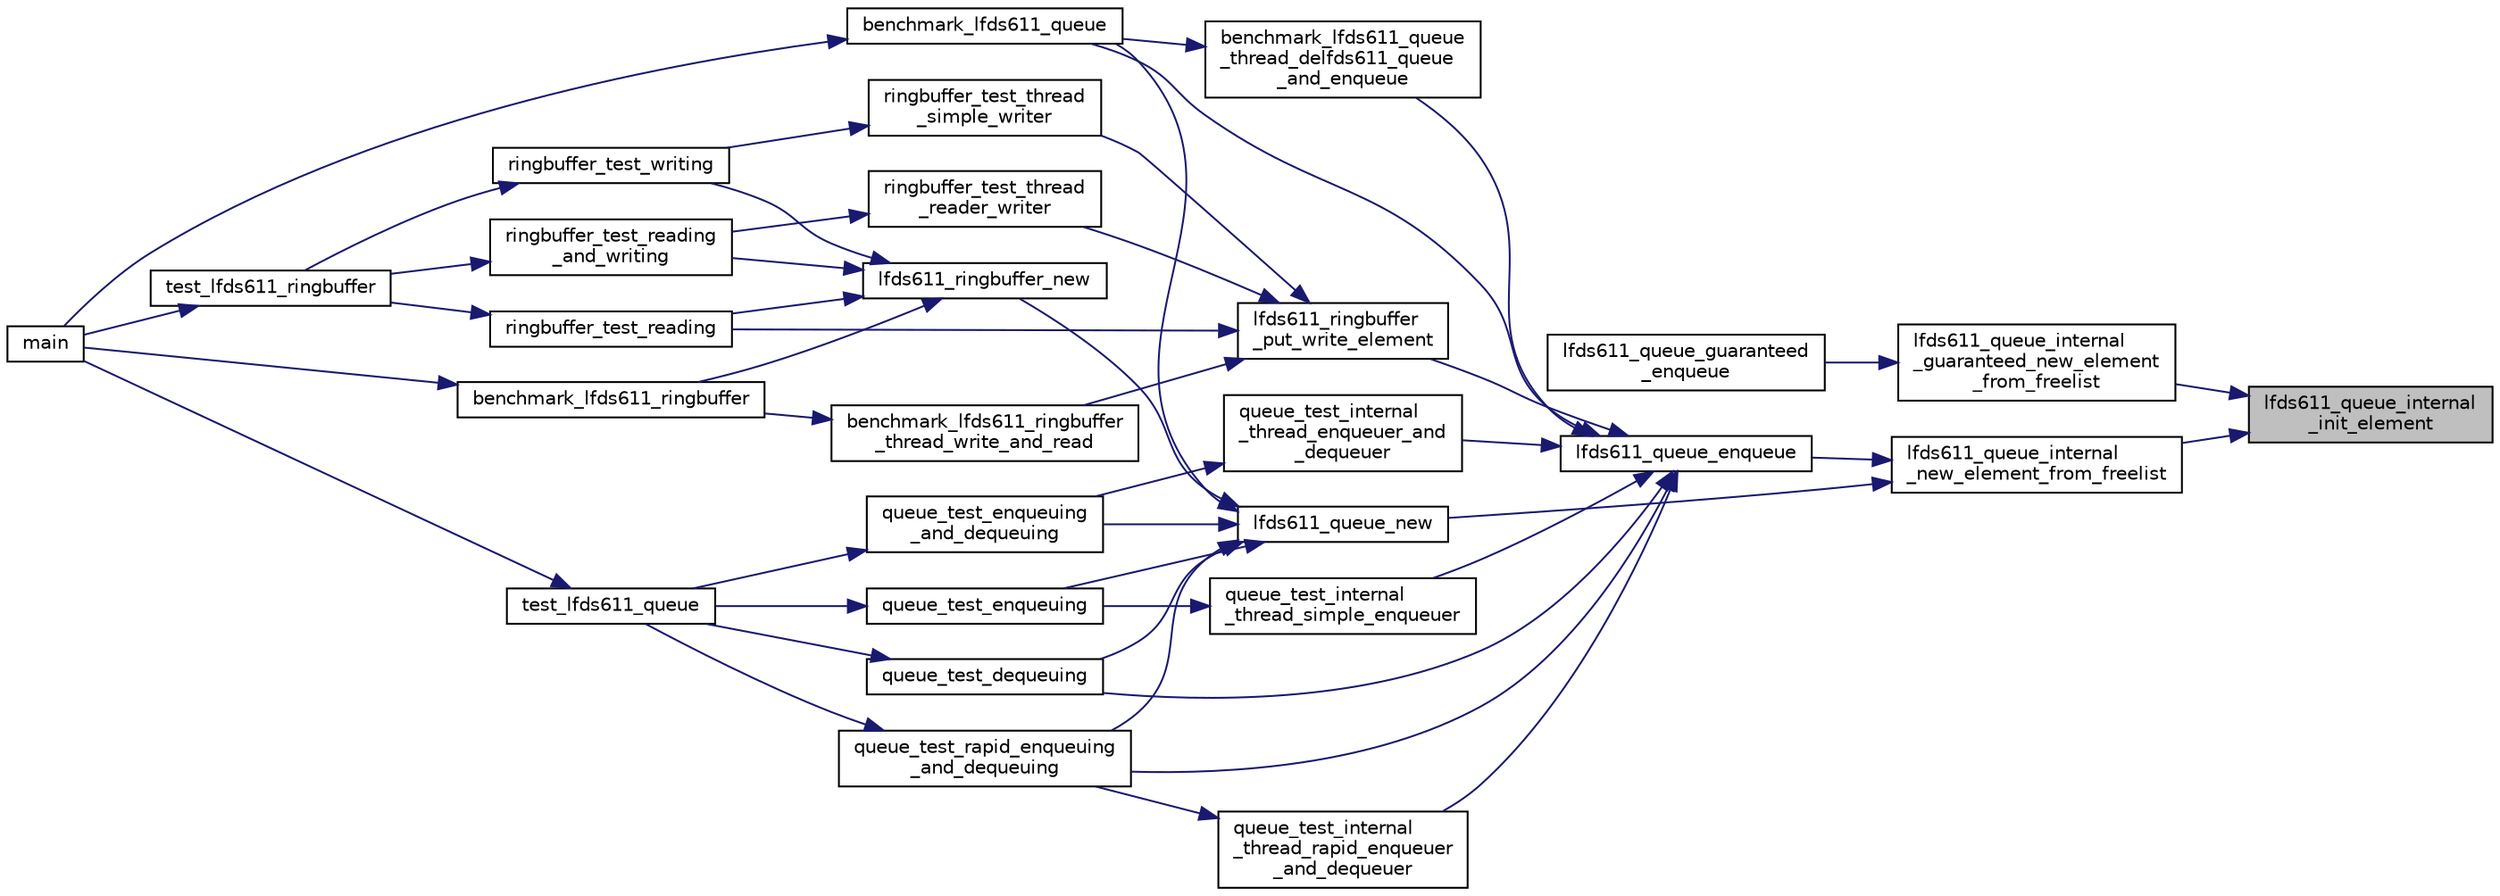 digraph "lfds611_queue_internal_init_element"
{
 // LATEX_PDF_SIZE
  edge [fontname="Helvetica",fontsize="10",labelfontname="Helvetica",labelfontsize="10"];
  node [fontname="Helvetica",fontsize="10",shape=record];
  rankdir="RL";
  Node1 [label="lfds611_queue_internal\l_init_element",height=0.2,width=0.4,color="black", fillcolor="grey75", style="filled", fontcolor="black",tooltip=" "];
  Node1 -> Node2 [dir="back",color="midnightblue",fontsize="10",style="solid",fontname="Helvetica"];
  Node2 [label="lfds611_queue_internal\l_guaranteed_new_element\l_from_freelist",height=0.2,width=0.4,color="black", fillcolor="white", style="filled",URL="$lfds611__queue__new_8c.html#a9cfa978b5d1bd43a54126a7e85292659",tooltip=" "];
  Node2 -> Node3 [dir="back",color="midnightblue",fontsize="10",style="solid",fontname="Helvetica"];
  Node3 [label="lfds611_queue_guaranteed\l_enqueue",height=0.2,width=0.4,color="black", fillcolor="white", style="filled",URL="$lfds611__queue__queue_8c.html#abae2d00c8f5c1b90a48df150b6560ec1",tooltip=" "];
  Node1 -> Node4 [dir="back",color="midnightblue",fontsize="10",style="solid",fontname="Helvetica"];
  Node4 [label="lfds611_queue_internal\l_new_element_from_freelist",height=0.2,width=0.4,color="black", fillcolor="white", style="filled",URL="$lfds611__queue__new_8c.html#acb38ffdf225bfaee688acc3eaf5b807d",tooltip=" "];
  Node4 -> Node5 [dir="back",color="midnightblue",fontsize="10",style="solid",fontname="Helvetica"];
  Node5 [label="lfds611_queue_enqueue",height=0.2,width=0.4,color="black", fillcolor="white", style="filled",URL="$lfds611__queue__queue_8c.html#aa9b6ae4f2255f9215935777fce30fcfa",tooltip=" "];
  Node5 -> Node6 [dir="back",color="midnightblue",fontsize="10",style="solid",fontname="Helvetica"];
  Node6 [label="benchmark_lfds611_queue",height=0.2,width=0.4,color="black", fillcolor="white", style="filled",URL="$liblfds6_81_81_2test_2src_2internal_8h.html#acd92fa3d48240cbf8229c145ef7bf7c9",tooltip=" "];
  Node6 -> Node7 [dir="back",color="midnightblue",fontsize="10",style="solid",fontname="Helvetica"];
  Node7 [label="main",height=0.2,width=0.4,color="black", fillcolor="white", style="filled",URL="$UTIL_2LFDS_2liblfds6_81_81_2test_2src_2main_8c.html#a3c04138a5bfe5d72780bb7e82a18e627",tooltip=" "];
  Node5 -> Node8 [dir="back",color="midnightblue",fontsize="10",style="solid",fontname="Helvetica"];
  Node8 [label="benchmark_lfds611_queue\l_thread_delfds611_queue\l_and_enqueue",height=0.2,width=0.4,color="black", fillcolor="white", style="filled",URL="$liblfds6_81_81_2test_2src_2internal_8h.html#a0dfda3deb56a7272e452e017ddf7c0f0",tooltip=" "];
  Node8 -> Node6 [dir="back",color="midnightblue",fontsize="10",style="solid",fontname="Helvetica"];
  Node5 -> Node9 [dir="back",color="midnightblue",fontsize="10",style="solid",fontname="Helvetica"];
  Node9 [label="lfds611_ringbuffer\l_put_write_element",height=0.2,width=0.4,color="black", fillcolor="white", style="filled",URL="$lfds611__ringbuffer__get__and__put_8c.html#a78507247df9025c960f8fc2c405a6a7a",tooltip=" "];
  Node9 -> Node10 [dir="back",color="midnightblue",fontsize="10",style="solid",fontname="Helvetica"];
  Node10 [label="benchmark_lfds611_ringbuffer\l_thread_write_and_read",height=0.2,width=0.4,color="black", fillcolor="white", style="filled",URL="$liblfds6_81_81_2test_2src_2internal_8h.html#ab522d5154d8e139affa942e6b0943574",tooltip=" "];
  Node10 -> Node11 [dir="back",color="midnightblue",fontsize="10",style="solid",fontname="Helvetica"];
  Node11 [label="benchmark_lfds611_ringbuffer",height=0.2,width=0.4,color="black", fillcolor="white", style="filled",URL="$liblfds6_81_81_2test_2src_2internal_8h.html#a0ee0b1ccd335333378d59a07232d052b",tooltip=" "];
  Node11 -> Node7 [dir="back",color="midnightblue",fontsize="10",style="solid",fontname="Helvetica"];
  Node9 -> Node12 [dir="back",color="midnightblue",fontsize="10",style="solid",fontname="Helvetica"];
  Node12 [label="ringbuffer_test_reading",height=0.2,width=0.4,color="black", fillcolor="white", style="filled",URL="$test__ringbuffer_8c.html#acea7fcc1cef012c3a1786ffeb579773d",tooltip=" "];
  Node12 -> Node13 [dir="back",color="midnightblue",fontsize="10",style="solid",fontname="Helvetica"];
  Node13 [label="test_lfds611_ringbuffer",height=0.2,width=0.4,color="black", fillcolor="white", style="filled",URL="$test__ringbuffer_8c.html#a52cca45019fa8713ede0315242dc2639",tooltip=" "];
  Node13 -> Node7 [dir="back",color="midnightblue",fontsize="10",style="solid",fontname="Helvetica"];
  Node9 -> Node14 [dir="back",color="midnightblue",fontsize="10",style="solid",fontname="Helvetica"];
  Node14 [label="ringbuffer_test_thread\l_reader_writer",height=0.2,width=0.4,color="black", fillcolor="white", style="filled",URL="$test__ringbuffer_8c.html#a2c9aa59d49e0c97bd59b859adaf53acc",tooltip=" "];
  Node14 -> Node15 [dir="back",color="midnightblue",fontsize="10",style="solid",fontname="Helvetica"];
  Node15 [label="ringbuffer_test_reading\l_and_writing",height=0.2,width=0.4,color="black", fillcolor="white", style="filled",URL="$test__ringbuffer_8c.html#ad77615a02be8970a969721763aab3a22",tooltip=" "];
  Node15 -> Node13 [dir="back",color="midnightblue",fontsize="10",style="solid",fontname="Helvetica"];
  Node9 -> Node16 [dir="back",color="midnightblue",fontsize="10",style="solid",fontname="Helvetica"];
  Node16 [label="ringbuffer_test_thread\l_simple_writer",height=0.2,width=0.4,color="black", fillcolor="white", style="filled",URL="$test__ringbuffer_8c.html#a797e721a19e0fecf38f6c36c8bd7731e",tooltip=" "];
  Node16 -> Node17 [dir="back",color="midnightblue",fontsize="10",style="solid",fontname="Helvetica"];
  Node17 [label="ringbuffer_test_writing",height=0.2,width=0.4,color="black", fillcolor="white", style="filled",URL="$test__ringbuffer_8c.html#ab6f3a403c6f25abb82a1667bbf40c2e7",tooltip=" "];
  Node17 -> Node13 [dir="back",color="midnightblue",fontsize="10",style="solid",fontname="Helvetica"];
  Node5 -> Node18 [dir="back",color="midnightblue",fontsize="10",style="solid",fontname="Helvetica"];
  Node18 [label="queue_test_dequeuing",height=0.2,width=0.4,color="black", fillcolor="white", style="filled",URL="$test__queue_8c.html#a1290bd1770139c22378c55dc5d9b8033",tooltip=" "];
  Node18 -> Node19 [dir="back",color="midnightblue",fontsize="10",style="solid",fontname="Helvetica"];
  Node19 [label="test_lfds611_queue",height=0.2,width=0.4,color="black", fillcolor="white", style="filled",URL="$test__queue_8c.html#a0017b2d6ba27b4152a4ab66a2e454612",tooltip=" "];
  Node19 -> Node7 [dir="back",color="midnightblue",fontsize="10",style="solid",fontname="Helvetica"];
  Node5 -> Node20 [dir="back",color="midnightblue",fontsize="10",style="solid",fontname="Helvetica"];
  Node20 [label="queue_test_internal\l_thread_enqueuer_and\l_dequeuer",height=0.2,width=0.4,color="black", fillcolor="white", style="filled",URL="$test__queue_8c.html#a489585379d5526193fe11227b347e0ce",tooltip=" "];
  Node20 -> Node21 [dir="back",color="midnightblue",fontsize="10",style="solid",fontname="Helvetica"];
  Node21 [label="queue_test_enqueuing\l_and_dequeuing",height=0.2,width=0.4,color="black", fillcolor="white", style="filled",URL="$test__queue_8c.html#a5df673936334ce51cf6f50cc6a27c1a4",tooltip=" "];
  Node21 -> Node19 [dir="back",color="midnightblue",fontsize="10",style="solid",fontname="Helvetica"];
  Node5 -> Node22 [dir="back",color="midnightblue",fontsize="10",style="solid",fontname="Helvetica"];
  Node22 [label="queue_test_internal\l_thread_rapid_enqueuer\l_and_dequeuer",height=0.2,width=0.4,color="black", fillcolor="white", style="filled",URL="$test__queue_8c.html#a09fdb2823684d317187d50b54680aec6",tooltip=" "];
  Node22 -> Node23 [dir="back",color="midnightblue",fontsize="10",style="solid",fontname="Helvetica"];
  Node23 [label="queue_test_rapid_enqueuing\l_and_dequeuing",height=0.2,width=0.4,color="black", fillcolor="white", style="filled",URL="$test__queue_8c.html#a82d3e80b33319e984824639febe139d8",tooltip=" "];
  Node23 -> Node19 [dir="back",color="midnightblue",fontsize="10",style="solid",fontname="Helvetica"];
  Node5 -> Node24 [dir="back",color="midnightblue",fontsize="10",style="solid",fontname="Helvetica"];
  Node24 [label="queue_test_internal\l_thread_simple_enqueuer",height=0.2,width=0.4,color="black", fillcolor="white", style="filled",URL="$test__queue_8c.html#a9d774a32a4910fc9db7402ed03ddf228",tooltip=" "];
  Node24 -> Node25 [dir="back",color="midnightblue",fontsize="10",style="solid",fontname="Helvetica"];
  Node25 [label="queue_test_enqueuing",height=0.2,width=0.4,color="black", fillcolor="white", style="filled",URL="$test__queue_8c.html#a13000a3c1ddf073a6c117ad3e613a871",tooltip=" "];
  Node25 -> Node19 [dir="back",color="midnightblue",fontsize="10",style="solid",fontname="Helvetica"];
  Node5 -> Node23 [dir="back",color="midnightblue",fontsize="10",style="solid",fontname="Helvetica"];
  Node4 -> Node26 [dir="back",color="midnightblue",fontsize="10",style="solid",fontname="Helvetica"];
  Node26 [label="lfds611_queue_new",height=0.2,width=0.4,color="black", fillcolor="white", style="filled",URL="$lfds611__queue__new_8c.html#a95d87cc75a4acff57b66e9a1241027ee",tooltip=" "];
  Node26 -> Node6 [dir="back",color="midnightblue",fontsize="10",style="solid",fontname="Helvetica"];
  Node26 -> Node27 [dir="back",color="midnightblue",fontsize="10",style="solid",fontname="Helvetica"];
  Node27 [label="lfds611_ringbuffer_new",height=0.2,width=0.4,color="black", fillcolor="white", style="filled",URL="$lfds611__ringbuffer__new_8c.html#a85e4b5178c88f88d019a49dd0c9cda8d",tooltip=" "];
  Node27 -> Node11 [dir="back",color="midnightblue",fontsize="10",style="solid",fontname="Helvetica"];
  Node27 -> Node12 [dir="back",color="midnightblue",fontsize="10",style="solid",fontname="Helvetica"];
  Node27 -> Node15 [dir="back",color="midnightblue",fontsize="10",style="solid",fontname="Helvetica"];
  Node27 -> Node17 [dir="back",color="midnightblue",fontsize="10",style="solid",fontname="Helvetica"];
  Node26 -> Node18 [dir="back",color="midnightblue",fontsize="10",style="solid",fontname="Helvetica"];
  Node26 -> Node25 [dir="back",color="midnightblue",fontsize="10",style="solid",fontname="Helvetica"];
  Node26 -> Node21 [dir="back",color="midnightblue",fontsize="10",style="solid",fontname="Helvetica"];
  Node26 -> Node23 [dir="back",color="midnightblue",fontsize="10",style="solid",fontname="Helvetica"];
}
